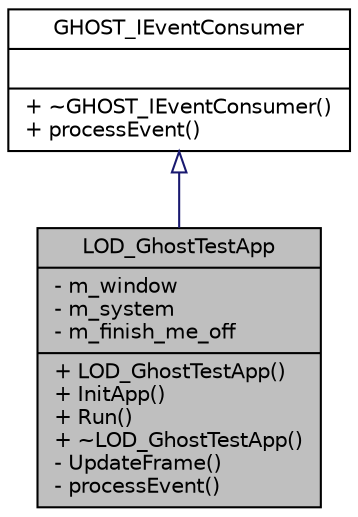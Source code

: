digraph G
{
  edge [fontname="Helvetica",fontsize="10",labelfontname="Helvetica",labelfontsize="10"];
  node [fontname="Helvetica",fontsize="10",shape=record];
  Node1 [label="{LOD_GhostTestApp\n|- m_window\l- m_system\l- m_finish_me_off\l|+ LOD_GhostTestApp()\l+ InitApp()\l+ Run()\l+ ~LOD_GhostTestApp()\l- UpdateFrame()\l- processEvent()\l}",height=0.2,width=0.4,color="black", fillcolor="grey75", style="filled" fontcolor="black"];
  Node2 -> Node1 [dir=back,color="midnightblue",fontsize="10",style="solid",arrowtail="empty",fontname="Helvetica"];
  Node2 [label="{GHOST_IEventConsumer\n||+ ~GHOST_IEventConsumer()\l+ processEvent()\l}",height=0.2,width=0.4,color="black", fillcolor="white", style="filled",URL="$de/d83/classGHOST__IEventConsumer.html"];
}
